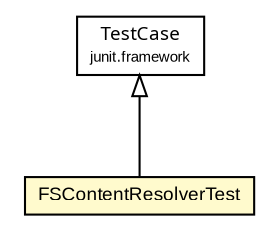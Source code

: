 #!/usr/local/bin/dot
#
# Class diagram 
# Generated by UmlGraph version 4.6 (http://www.spinellis.gr/sw/umlgraph)
#

digraph G {
	edge [fontname="arial",fontsize=10,labelfontname="arial",labelfontsize=10];
	node [fontname="arial",fontsize=10,shape=plaintext];
	// org.settings4j.contentresolver.FSContentResolverTest
	c429 [label=<<table border="0" cellborder="1" cellspacing="0" cellpadding="2" port="p" bgcolor="lemonChiffon" href="./FSContentResolverTest.html">
		<tr><td><table border="0" cellspacing="0" cellpadding="1">
			<tr><td> FSContentResolverTest </td></tr>
		</table></td></tr>
		</table>>, fontname="arial", fontcolor="black", fontsize=9.0];
	//org.settings4j.contentresolver.FSContentResolverTest extends junit.framework.TestCase
	c441:p -> c429:p [dir=back,arrowtail=empty];
	// junit.framework.TestCase
	c441 [label=<<table border="0" cellborder="1" cellspacing="0" cellpadding="2" port="p" href="http://junit.org/junit/javadoc/3.8.1/junit/framework/TestCase.html">
		<tr><td><table border="0" cellspacing="0" cellpadding="1">
			<tr><td><font face="ariali"> TestCase </font></td></tr>
			<tr><td><font point-size="7.0"> junit.framework </font></td></tr>
		</table></td></tr>
		</table>>, fontname="arial", fontcolor="black", fontsize=9.0];
}

